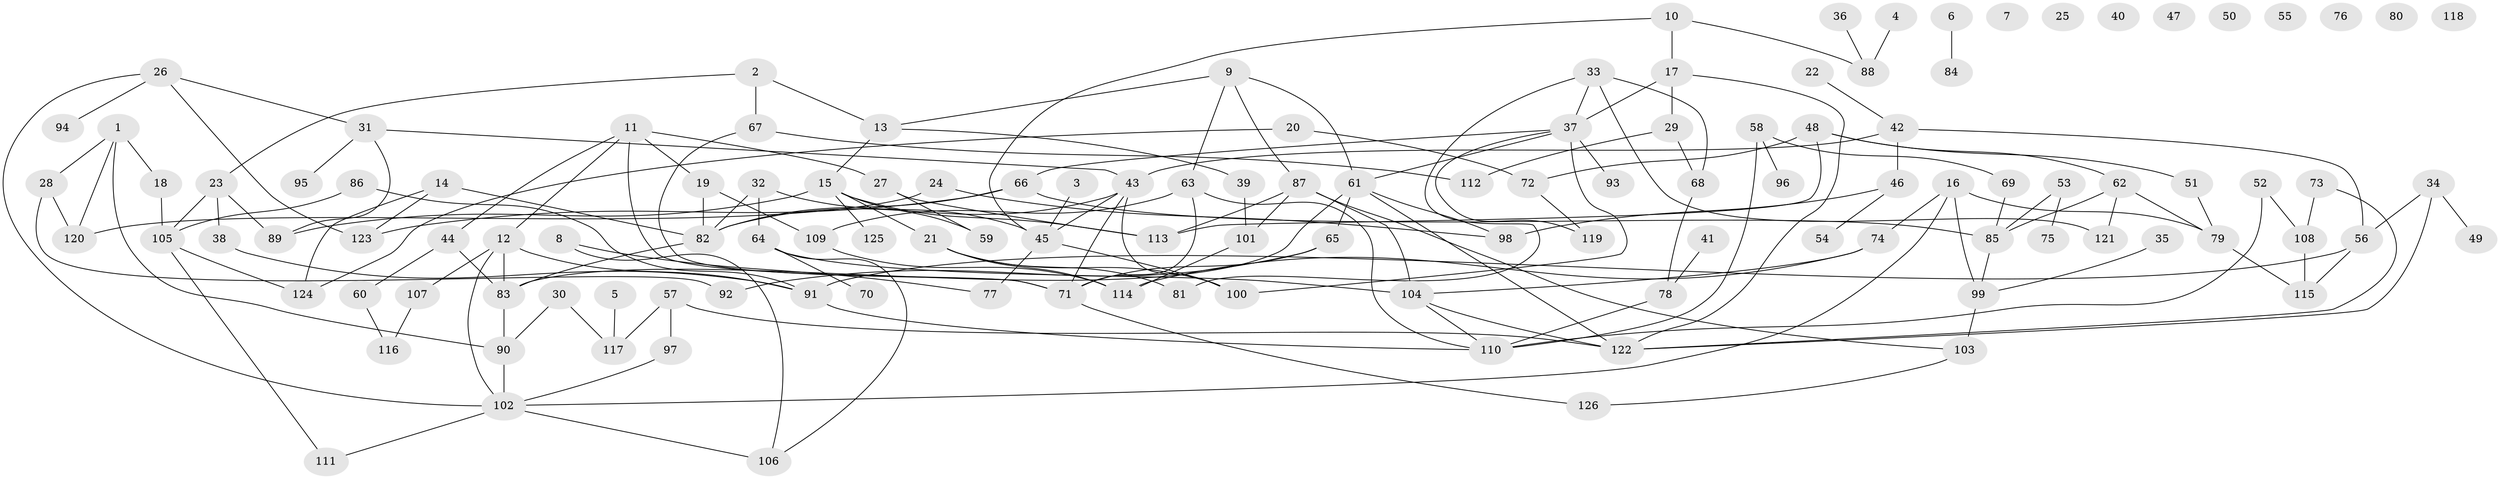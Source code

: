 // Generated by graph-tools (version 1.1) at 2025/49/03/09/25 03:49:15]
// undirected, 126 vertices, 180 edges
graph export_dot {
graph [start="1"]
  node [color=gray90,style=filled];
  1;
  2;
  3;
  4;
  5;
  6;
  7;
  8;
  9;
  10;
  11;
  12;
  13;
  14;
  15;
  16;
  17;
  18;
  19;
  20;
  21;
  22;
  23;
  24;
  25;
  26;
  27;
  28;
  29;
  30;
  31;
  32;
  33;
  34;
  35;
  36;
  37;
  38;
  39;
  40;
  41;
  42;
  43;
  44;
  45;
  46;
  47;
  48;
  49;
  50;
  51;
  52;
  53;
  54;
  55;
  56;
  57;
  58;
  59;
  60;
  61;
  62;
  63;
  64;
  65;
  66;
  67;
  68;
  69;
  70;
  71;
  72;
  73;
  74;
  75;
  76;
  77;
  78;
  79;
  80;
  81;
  82;
  83;
  84;
  85;
  86;
  87;
  88;
  89;
  90;
  91;
  92;
  93;
  94;
  95;
  96;
  97;
  98;
  99;
  100;
  101;
  102;
  103;
  104;
  105;
  106;
  107;
  108;
  109;
  110;
  111;
  112;
  113;
  114;
  115;
  116;
  117;
  118;
  119;
  120;
  121;
  122;
  123;
  124;
  125;
  126;
  1 -- 18;
  1 -- 28;
  1 -- 90;
  1 -- 120;
  2 -- 13;
  2 -- 23;
  2 -- 67;
  3 -- 45;
  4 -- 88;
  5 -- 117;
  6 -- 84;
  8 -- 77;
  8 -- 106;
  9 -- 13;
  9 -- 61;
  9 -- 63;
  9 -- 87;
  10 -- 17;
  10 -- 45;
  10 -- 88;
  11 -- 12;
  11 -- 19;
  11 -- 27;
  11 -- 44;
  11 -- 71;
  12 -- 83;
  12 -- 91;
  12 -- 102;
  12 -- 107;
  13 -- 15;
  13 -- 39;
  14 -- 82;
  14 -- 123;
  14 -- 124;
  15 -- 21;
  15 -- 59;
  15 -- 89;
  15 -- 113;
  15 -- 125;
  16 -- 74;
  16 -- 79;
  16 -- 99;
  16 -- 102;
  17 -- 29;
  17 -- 37;
  17 -- 122;
  18 -- 105;
  19 -- 82;
  19 -- 109;
  20 -- 72;
  20 -- 124;
  21 -- 81;
  21 -- 100;
  21 -- 114;
  22 -- 42;
  23 -- 38;
  23 -- 89;
  23 -- 105;
  24 -- 98;
  24 -- 120;
  26 -- 31;
  26 -- 94;
  26 -- 102;
  26 -- 123;
  27 -- 59;
  27 -- 113;
  28 -- 92;
  28 -- 120;
  29 -- 68;
  29 -- 112;
  30 -- 90;
  30 -- 117;
  31 -- 43;
  31 -- 89;
  31 -- 95;
  32 -- 45;
  32 -- 64;
  32 -- 82;
  33 -- 37;
  33 -- 68;
  33 -- 81;
  33 -- 121;
  34 -- 49;
  34 -- 56;
  34 -- 122;
  35 -- 99;
  36 -- 88;
  37 -- 61;
  37 -- 66;
  37 -- 93;
  37 -- 100;
  37 -- 119;
  38 -- 91;
  39 -- 101;
  41 -- 78;
  42 -- 43;
  42 -- 46;
  42 -- 56;
  43 -- 45;
  43 -- 71;
  43 -- 82;
  43 -- 100;
  44 -- 60;
  44 -- 83;
  45 -- 77;
  45 -- 100;
  46 -- 54;
  46 -- 98;
  48 -- 51;
  48 -- 62;
  48 -- 72;
  48 -- 113;
  51 -- 79;
  52 -- 108;
  52 -- 110;
  53 -- 75;
  53 -- 85;
  56 -- 91;
  56 -- 115;
  57 -- 97;
  57 -- 117;
  57 -- 122;
  58 -- 69;
  58 -- 96;
  58 -- 110;
  60 -- 116;
  61 -- 65;
  61 -- 83;
  61 -- 98;
  61 -- 122;
  62 -- 79;
  62 -- 85;
  62 -- 121;
  63 -- 71;
  63 -- 109;
  63 -- 110;
  64 -- 70;
  64 -- 104;
  64 -- 106;
  65 -- 71;
  65 -- 92;
  66 -- 82;
  66 -- 85;
  66 -- 123;
  67 -- 71;
  67 -- 112;
  68 -- 78;
  69 -- 85;
  71 -- 126;
  72 -- 119;
  73 -- 108;
  73 -- 122;
  74 -- 104;
  74 -- 114;
  78 -- 110;
  79 -- 115;
  82 -- 83;
  83 -- 90;
  85 -- 99;
  86 -- 91;
  86 -- 105;
  87 -- 101;
  87 -- 103;
  87 -- 104;
  87 -- 113;
  90 -- 102;
  91 -- 110;
  97 -- 102;
  99 -- 103;
  101 -- 114;
  102 -- 106;
  102 -- 111;
  103 -- 126;
  104 -- 110;
  104 -- 122;
  105 -- 111;
  105 -- 124;
  107 -- 116;
  108 -- 115;
  109 -- 114;
}
